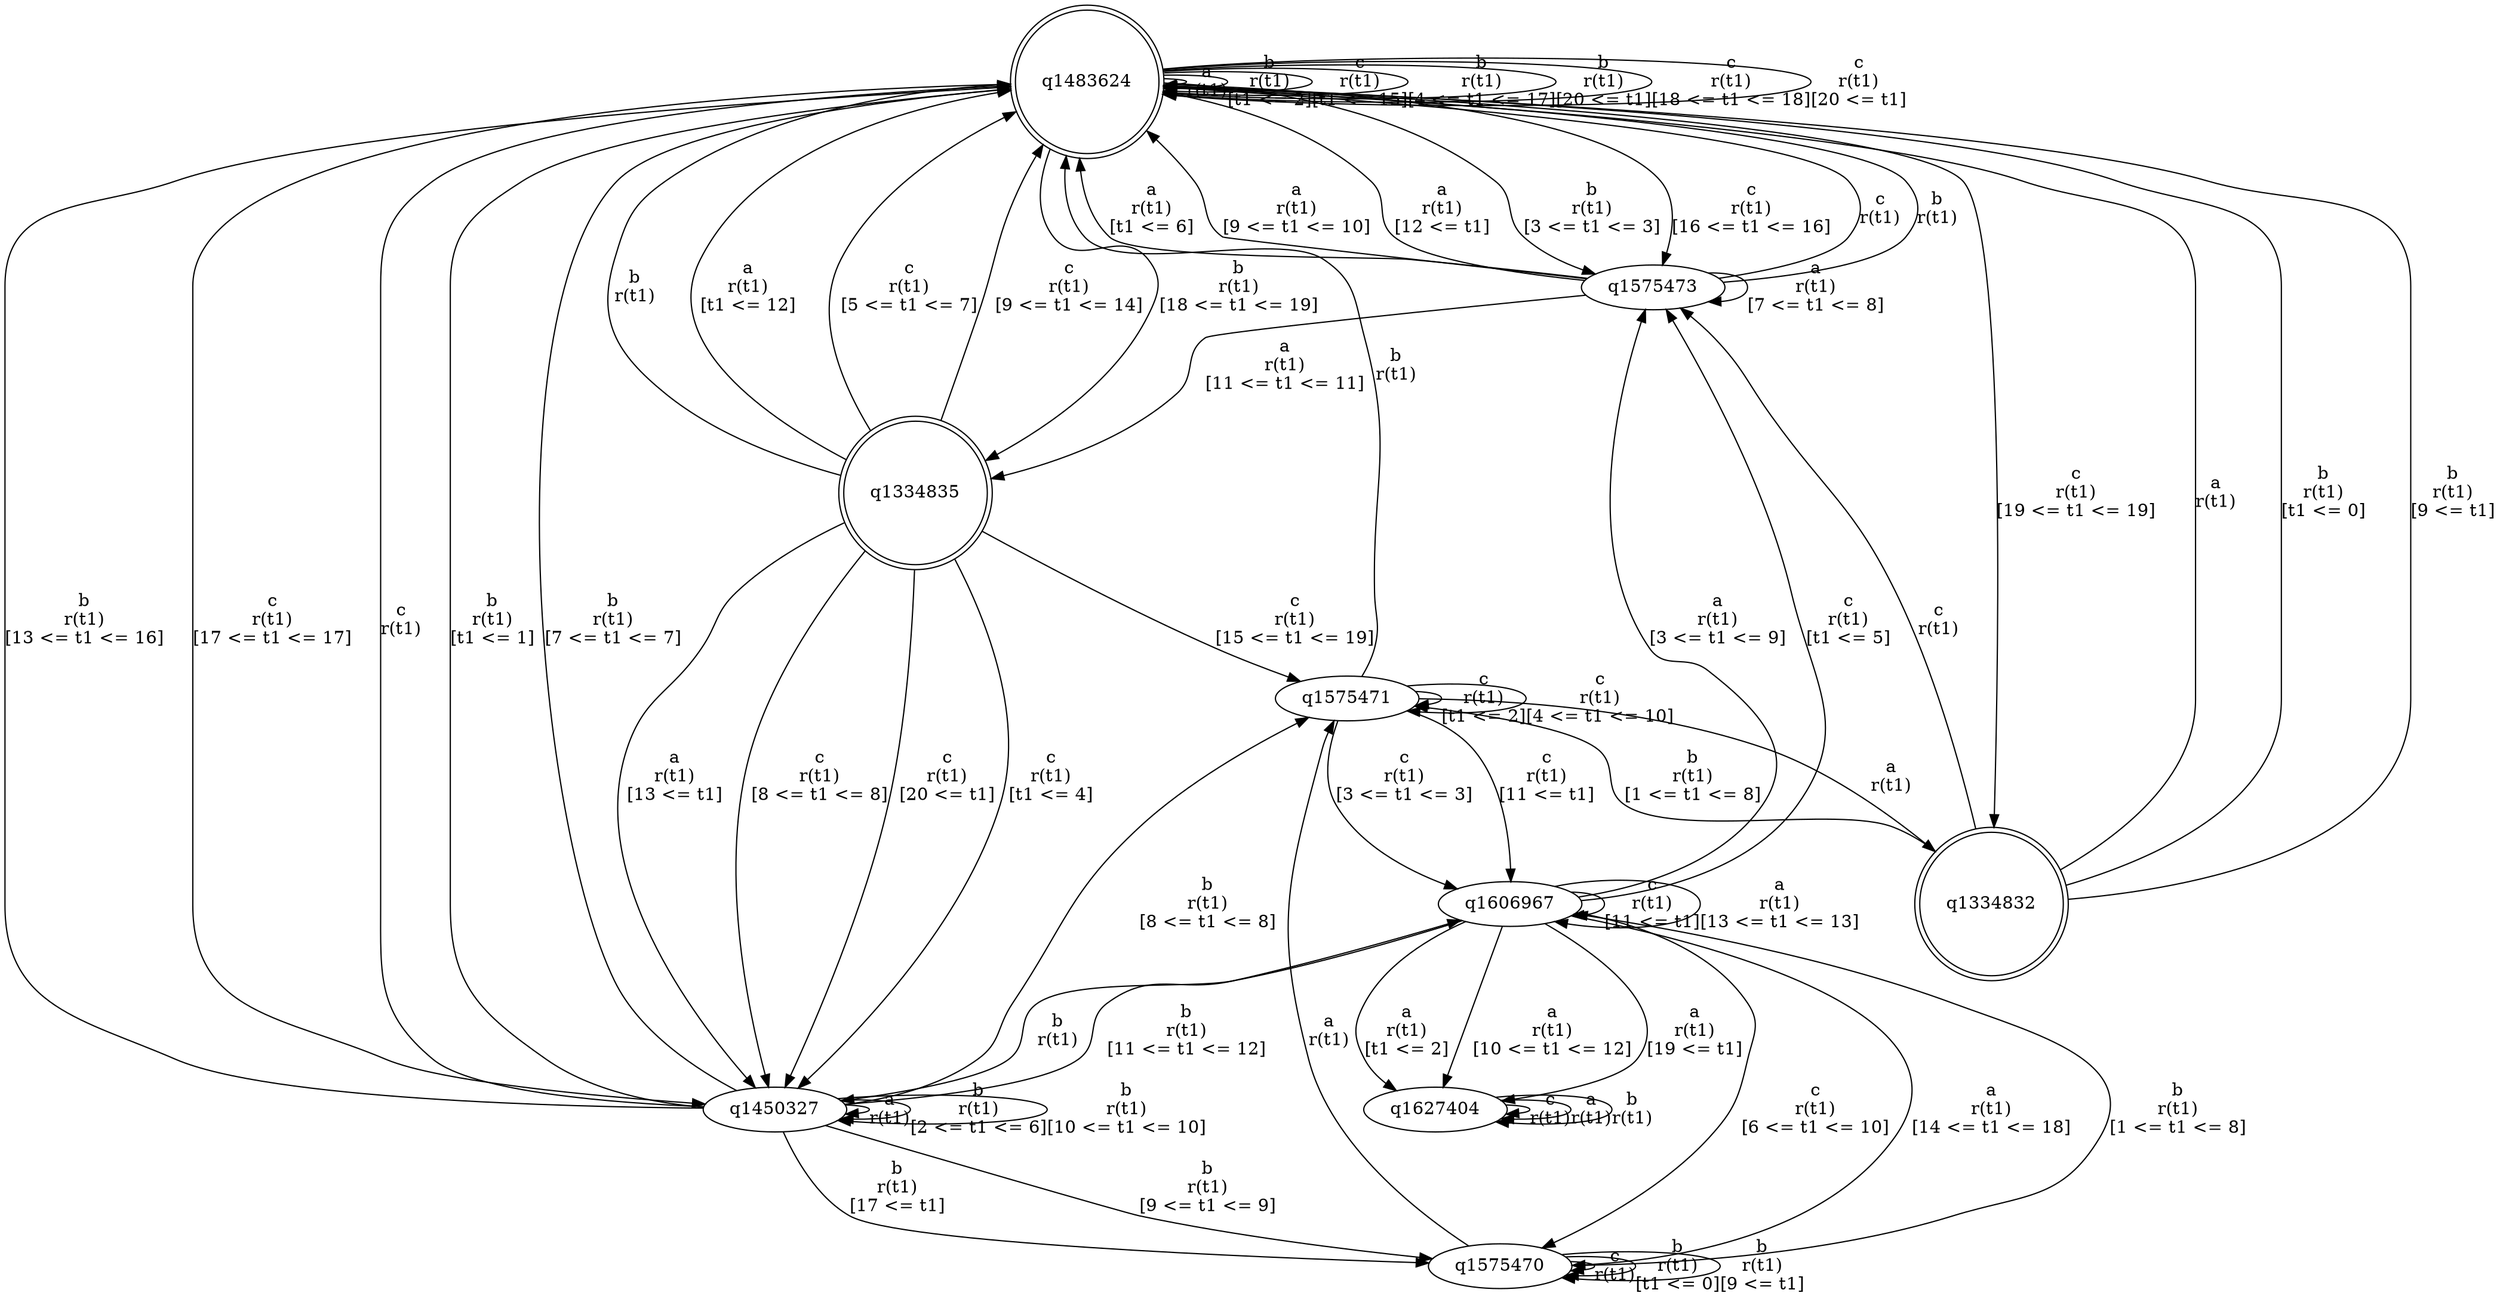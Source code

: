 digraph "tests_1/test82/solution101/solution_verwer" {
	q1483624[label=q1483624 shape=doublecircle]
	q1575473[label=q1575473]
	q1334835[label=q1334835 shape=doublecircle]
	q1450327[label=q1450327]
	q1575471[label=q1575471]
	q1334832[label=q1334832 shape=doublecircle]
	q1606967[label=q1606967]
	q1627404[label=q1627404]
	q1575470[label=q1575470]
	q1483624 -> q1483624[label="a\nr(t1)\n"]
	q1483624 -> q1483624[label="b\nr(t1)\n[t1 <= 2]"]
	q1483624 -> q1575473[label="b\nr(t1)\n[3 <= t1 <= 3]"]
	q1575473 -> q1483624[label="c\nr(t1)\n"]
	q1575473 -> q1483624[label="b\nr(t1)\n"]
	q1575473 -> q1483624[label="a\nr(t1)\n[t1 <= 6]"]
	q1575473 -> q1575473[label="a\nr(t1)\n[7 <= t1 <= 8]"]
	q1575473 -> q1483624[label="a\nr(t1)\n[9 <= t1 <= 10]"]
	q1575473 -> q1334835[label="a\nr(t1)\n[11 <= t1 <= 11]"]
	q1334835 -> q1483624[label="b\nr(t1)\n"]
	q1334835 -> q1450327[label="a\nr(t1)\n[13 <= t1]"]
	q1450327 -> q1483624[label="c\nr(t1)\n"]
	q1450327 -> q1450327[label="a\nr(t1)\n"]
	q1450327 -> q1483624[label="b\nr(t1)\n[t1 <= 1]"]
	q1450327 -> q1450327[label="b\nr(t1)\n[2 <= t1 <= 6]"]
	q1450327 -> q1483624[label="b\nr(t1)\n[7 <= t1 <= 7]"]
	q1450327 -> q1575471[label="b\nr(t1)\n[8 <= t1 <= 8]"]
	q1575471 -> q1483624[label="b\nr(t1)\n"]
	q1575471 -> q1334832[label="a\nr(t1)\n"]
	q1334832 -> q1483624[label="a\nr(t1)\n"]
	q1334832 -> q1575473[label="c\nr(t1)\n"]
	q1334832 -> q1483624[label="b\nr(t1)\n[t1 <= 0]"]
	q1334832 -> q1483624[label="b\nr(t1)\n[9 <= t1]"]
	q1334832 -> q1575471[label="b\nr(t1)\n[1 <= t1 <= 8]"]
	q1575471 -> q1575471[label="c\nr(t1)\n[t1 <= 2]"]
	q1575471 -> q1606967[label="c\nr(t1)\n[3 <= t1 <= 3]"]
	q1606967 -> q1450327[label="b\nr(t1)\n"]
	q1606967 -> q1627404[label="a\nr(t1)\n[t1 <= 2]"]
	q1627404 -> q1627404[label="c\nr(t1)\n"]
	q1627404 -> q1627404[label="a\nr(t1)\n"]
	q1627404 -> q1627404[label="b\nr(t1)\n"]
	q1606967 -> q1575473[label="c\nr(t1)\n[t1 <= 5]"]
	q1606967 -> q1575473[label="a\nr(t1)\n[3 <= t1 <= 9]"]
	q1606967 -> q1575470[label="c\nr(t1)\n[6 <= t1 <= 10]"]
	q1575470 -> q1575471[label="a\nr(t1)\n"]
	q1575470 -> q1575470[label="c\nr(t1)\n"]
	q1575470 -> q1575470[label="b\nr(t1)\n[t1 <= 0]"]
	q1575470 -> q1606967[label="b\nr(t1)\n[1 <= t1 <= 8]"]
	q1575470 -> q1575470[label="b\nr(t1)\n[9 <= t1]"]
	q1606967 -> q1606967[label="c\nr(t1)\n[11 <= t1]"]
	q1606967 -> q1627404[label="a\nr(t1)\n[10 <= t1 <= 12]"]
	q1606967 -> q1606967[label="a\nr(t1)\n[13 <= t1 <= 13]"]
	q1606967 -> q1575470[label="a\nr(t1)\n[14 <= t1 <= 18]"]
	q1606967 -> q1627404[label="a\nr(t1)\n[19 <= t1]"]
	q1575471 -> q1575471[label="c\nr(t1)\n[4 <= t1 <= 10]"]
	q1575471 -> q1606967[label="c\nr(t1)\n[11 <= t1]"]
	q1450327 -> q1575470[label="b\nr(t1)\n[9 <= t1 <= 9]"]
	q1450327 -> q1450327[label="b\nr(t1)\n[10 <= t1 <= 10]"]
	q1450327 -> q1606967[label="b\nr(t1)\n[11 <= t1 <= 12]"]
	q1450327 -> q1575470[label="b\nr(t1)\n[17 <= t1]"]
	q1450327 -> q1483624[label="b\nr(t1)\n[13 <= t1 <= 16]"]
	q1334835 -> q1483624[label="a\nr(t1)\n[t1 <= 12]"]
	q1334835 -> q1483624[label="c\nr(t1)\n[5 <= t1 <= 7]"]
	q1334835 -> q1450327[label="c\nr(t1)\n[8 <= t1 <= 8]"]
	q1334835 -> q1483624[label="c\nr(t1)\n[9 <= t1 <= 14]"]
	q1334835 -> q1575471[label="c\nr(t1)\n[15 <= t1 <= 19]"]
	q1334835 -> q1450327[label="c\nr(t1)\n[20 <= t1]"]
	q1334835 -> q1450327[label="c\nr(t1)\n[t1 <= 4]"]
	q1575473 -> q1483624[label="a\nr(t1)\n[12 <= t1]"]
	q1483624 -> q1483624[label="c\nr(t1)\n[t1 <= 15]"]
	q1483624 -> q1575473[label="c\nr(t1)\n[16 <= t1 <= 16]"]
	q1483624 -> q1483624[label="b\nr(t1)\n[4 <= t1 <= 17]"]
	q1483624 -> q1450327[label="c\nr(t1)\n[17 <= t1 <= 17]"]
	q1483624 -> q1483624[label="b\nr(t1)\n[20 <= t1]"]
	q1483624 -> q1483624[label="c\nr(t1)\n[18 <= t1 <= 18]"]
	q1483624 -> q1334832[label="c\nr(t1)\n[19 <= t1 <= 19]"]
	q1483624 -> q1483624[label="c\nr(t1)\n[20 <= t1]"]
	q1483624 -> q1334835[label="b\nr(t1)\n[18 <= t1 <= 19]"]
}
